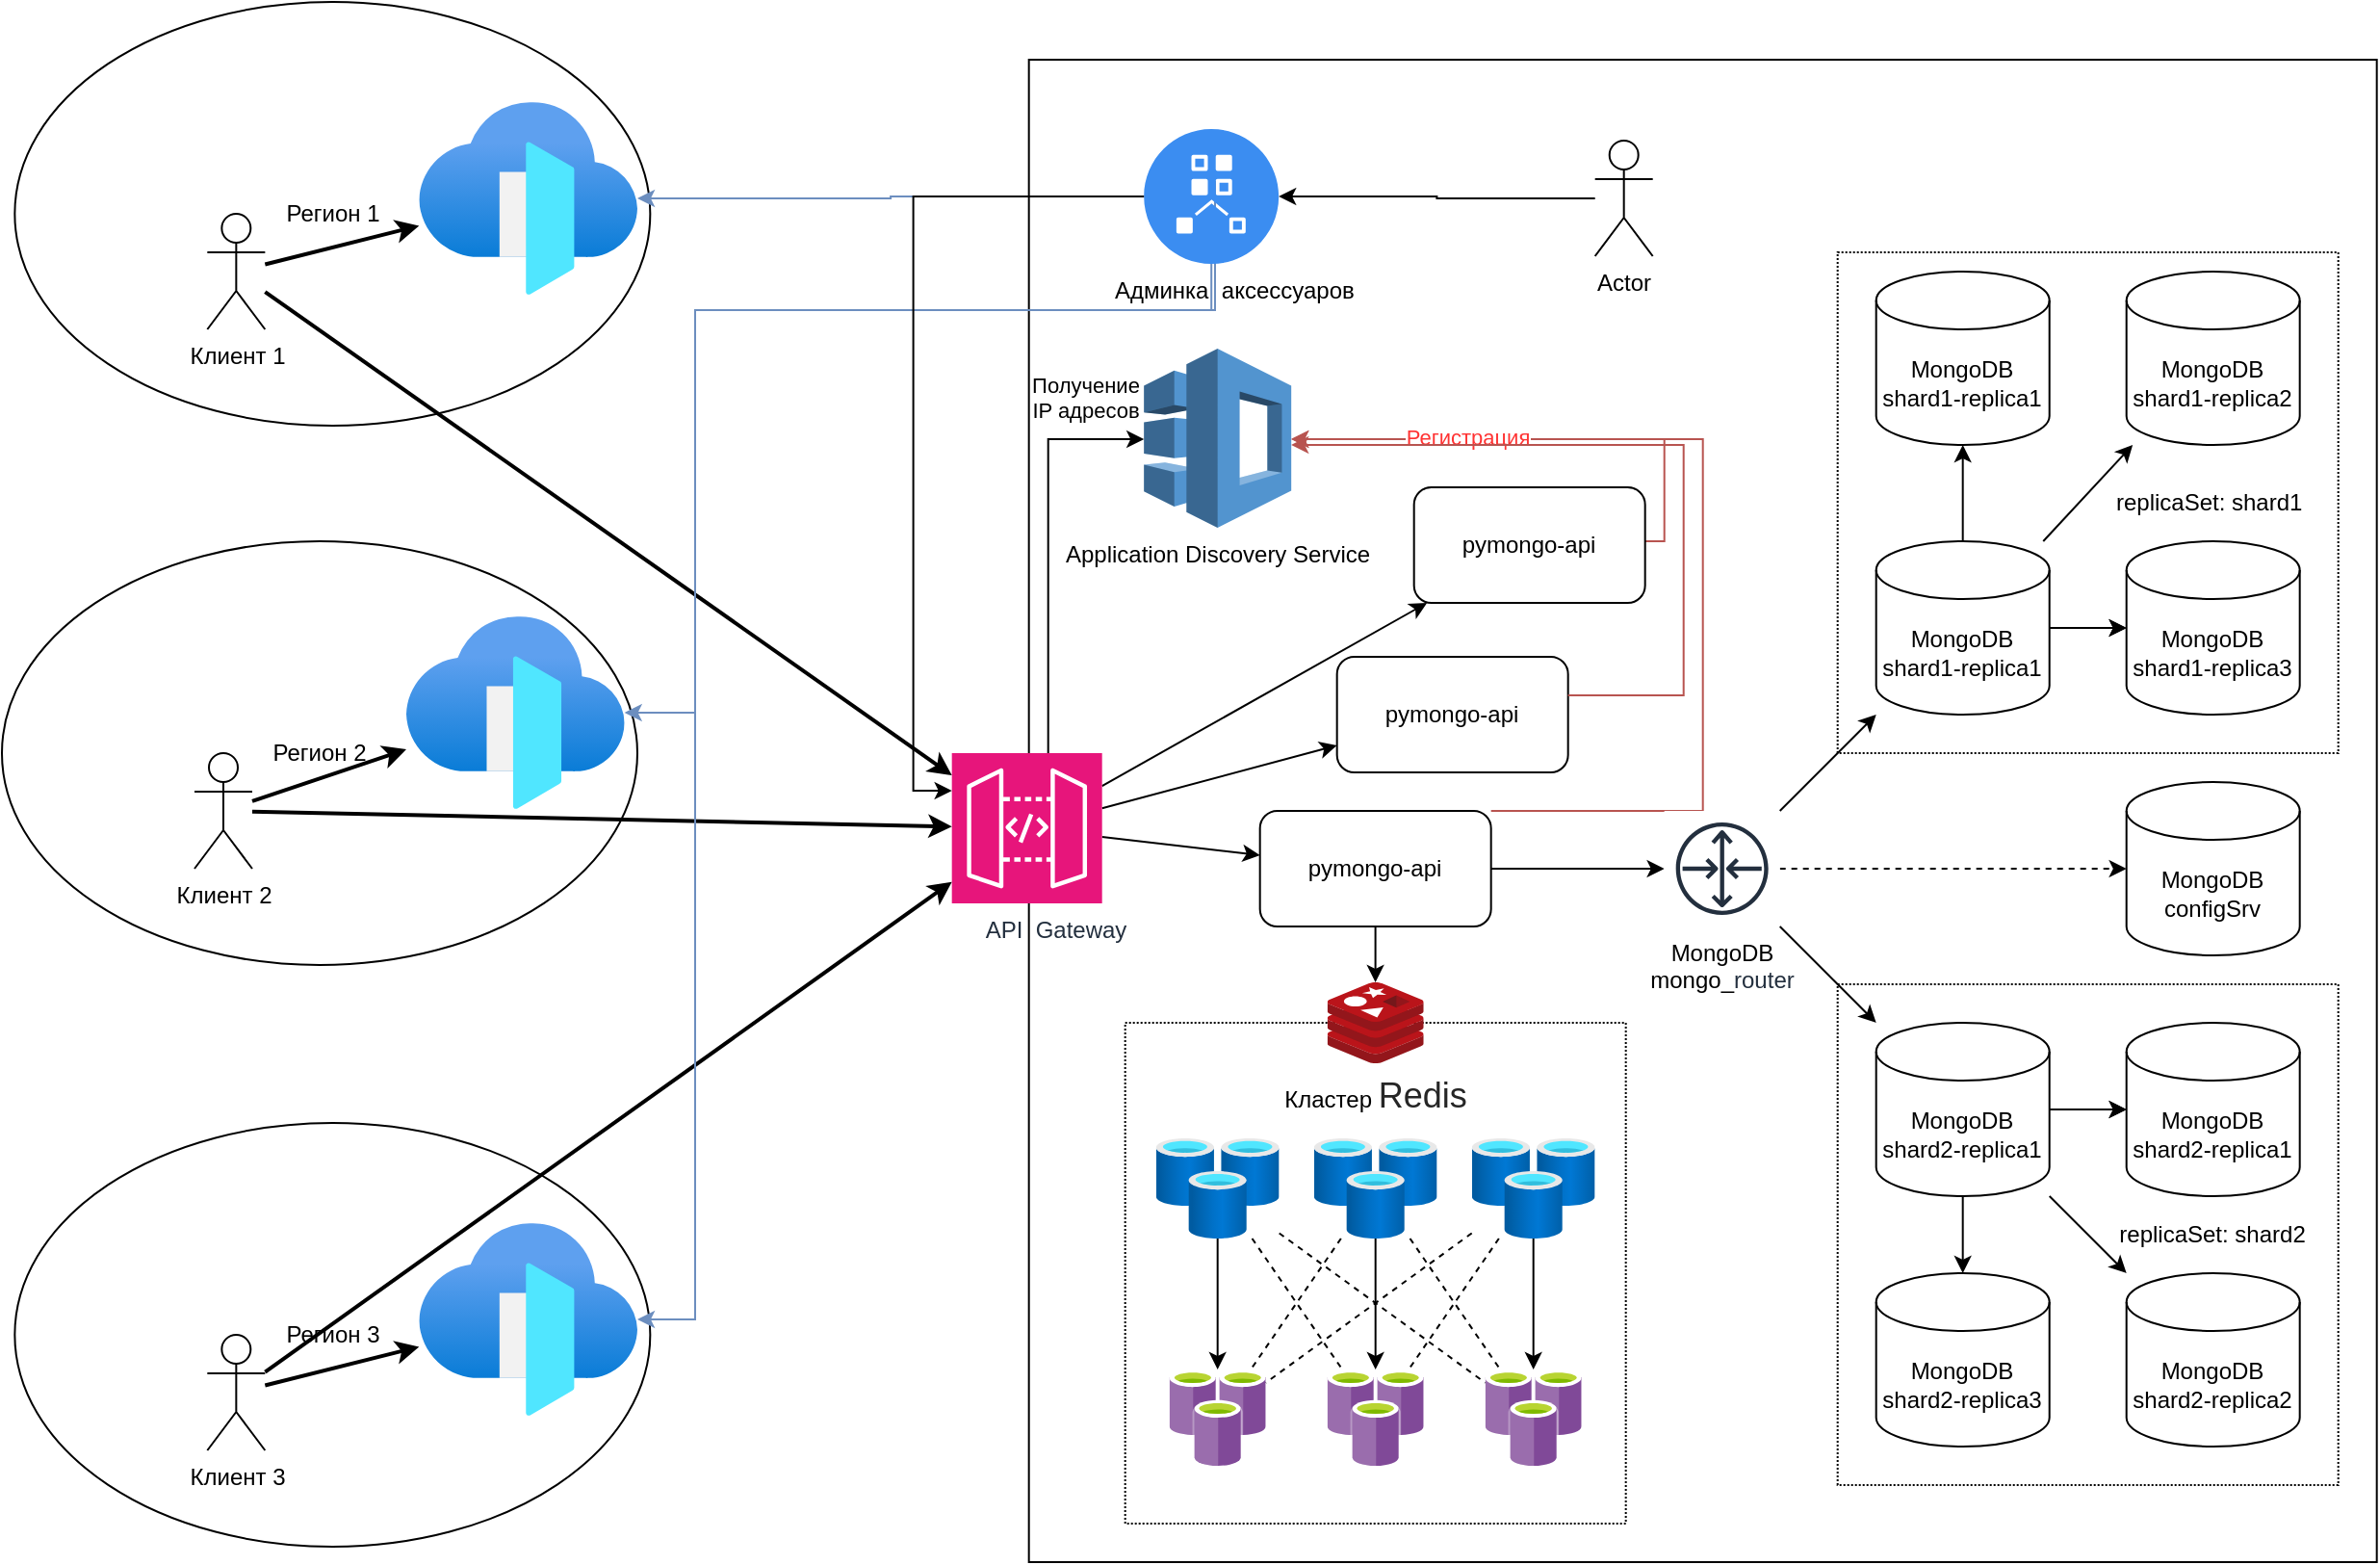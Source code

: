 <mxfile version="24.7.8">
  <diagram name="Page-1" id="-H_mtQnk-PTXWXPvYvuk">
    <mxGraphModel dx="1230" dy="838" grid="1" gridSize="10" guides="1" tooltips="1" connect="1" arrows="1" fold="1" page="1" pageScale="1" pageWidth="1169" pageHeight="827" math="0" shadow="0">
      <root>
        <mxCell id="0" />
        <mxCell id="1" parent="0" />
        <mxCell id="djKfjqGIl_k13WJXDvjV-73" value="Регион 1" style="ellipse;whiteSpace=wrap;html=1;fillColor=none;" vertex="1" parent="1">
          <mxGeometry x="6.67" width="330" height="220" as="geometry" />
        </mxCell>
        <mxCell id="djKfjqGIl_k13WJXDvjV-58" value="" style="rounded=0;whiteSpace=wrap;html=1;" vertex="1" parent="1">
          <mxGeometry x="533.34" y="30" width="700" height="780" as="geometry" />
        </mxCell>
        <mxCell id="djKfjqGIl_k13WJXDvjV-32" value="" style="whiteSpace=wrap;html=1;aspect=fixed;fillColor=none;dashed=1;dashPattern=1 1;" vertex="1" parent="1">
          <mxGeometry x="583.34" y="530" width="260" height="260" as="geometry" />
        </mxCell>
        <mxCell id="djKfjqGIl_k13WJXDvjV-12" value="&amp;nbsp; &amp;nbsp; &amp;nbsp; &amp;nbsp; &amp;nbsp; &amp;nbsp; &amp;nbsp; &amp;nbsp; &amp;nbsp; &amp;nbsp; &amp;nbsp; &amp;nbsp; &amp;nbsp; &amp;nbsp; &amp;nbsp; &amp;nbsp; &amp;nbsp; &amp;nbsp; &amp;nbsp; &amp;nbsp;replicaSet: shard2" style="whiteSpace=wrap;html=1;aspect=fixed;fillColor=none;dashed=1;dashPattern=1 1;" vertex="1" parent="1">
          <mxGeometry x="953.34" y="510" width="260" height="260" as="geometry" />
        </mxCell>
        <mxCell id="djKfjqGIl_k13WJXDvjV-11" value="&amp;nbsp; &amp;nbsp; &amp;nbsp; &amp;nbsp; &amp;nbsp; &amp;nbsp; &amp;nbsp; &amp;nbsp; &amp;nbsp; &amp;nbsp; &amp;nbsp; &amp;nbsp; &amp;nbsp; &amp;nbsp; &amp;nbsp; &amp;nbsp; &amp;nbsp; &amp;nbsp; &amp;nbsp; replicaSet: shard1" style="whiteSpace=wrap;html=1;aspect=fixed;fillColor=none;dashed=1;dashPattern=1 1;" vertex="1" parent="1">
          <mxGeometry x="953.34" y="130" width="260" height="260" as="geometry" />
        </mxCell>
        <mxCell id="djKfjqGIl_k13WJXDvjV-14" value="" style="edgeStyle=orthogonalEdgeStyle;rounded=0;orthogonalLoop=1;jettySize=auto;html=1;" edge="1" parent="1" source="zA23MoTUsTF4_91t8viU-2" target="djKfjqGIl_k13WJXDvjV-13">
          <mxGeometry relative="1" as="geometry" />
        </mxCell>
        <mxCell id="djKfjqGIl_k13WJXDvjV-16" value="" style="rounded=0;orthogonalLoop=1;jettySize=auto;html=1;" edge="1" parent="1" source="zA23MoTUsTF4_91t8viU-2" target="djKfjqGIl_k13WJXDvjV-15">
          <mxGeometry relative="1" as="geometry" />
        </mxCell>
        <mxCell id="djKfjqGIl_k13WJXDvjV-18" value="" style="edgeStyle=orthogonalEdgeStyle;rounded=0;orthogonalLoop=1;jettySize=auto;html=1;" edge="1" parent="1" source="zA23MoTUsTF4_91t8viU-2" target="djKfjqGIl_k13WJXDvjV-17">
          <mxGeometry relative="1" as="geometry" />
        </mxCell>
        <mxCell id="zA23MoTUsTF4_91t8viU-2" value="MongoDB&lt;br&gt;shard1-replica1" style="shape=cylinder3;whiteSpace=wrap;html=1;boundedLbl=1;backgroundOutline=1;size=15;" parent="1" vertex="1">
          <mxGeometry x="973.34" y="280" width="90" height="90" as="geometry" />
        </mxCell>
        <mxCell id="djKfjqGIl_k13WJXDvjV-31" value="" style="edgeStyle=orthogonalEdgeStyle;rounded=0;orthogonalLoop=1;jettySize=auto;html=1;" edge="1" parent="1" source="zA23MoTUsTF4_91t8viU-3" target="djKfjqGIl_k13WJXDvjV-30">
          <mxGeometry relative="1" as="geometry" />
        </mxCell>
        <mxCell id="djKfjqGIl_k13WJXDvjV-54" style="edgeStyle=orthogonalEdgeStyle;rounded=0;orthogonalLoop=1;jettySize=auto;html=1;fillColor=#f8cecc;strokeColor=#b85450;" edge="1" parent="1" source="zA23MoTUsTF4_91t8viU-3" target="djKfjqGIl_k13WJXDvjV-53">
          <mxGeometry relative="1" as="geometry">
            <Array as="points">
              <mxPoint x="883.34" y="420" />
              <mxPoint x="883.34" y="227" />
            </Array>
          </mxGeometry>
        </mxCell>
        <mxCell id="zA23MoTUsTF4_91t8viU-3" value="pymongo-api" style="rounded=1;whiteSpace=wrap;html=1;" parent="1" vertex="1">
          <mxGeometry x="653.34" y="420" width="120" height="60" as="geometry" />
        </mxCell>
        <mxCell id="zA23MoTUsTF4_91t8viU-4" style="edgeStyle=orthogonalEdgeStyle;rounded=0;orthogonalLoop=1;jettySize=auto;html=1;exitX=1;exitY=0.5;exitDx=0;exitDy=0;" parent="1" source="zA23MoTUsTF4_91t8viU-3" target="djKfjqGIl_k13WJXDvjV-2" edge="1">
          <mxGeometry relative="1" as="geometry" />
        </mxCell>
        <mxCell id="djKfjqGIl_k13WJXDvjV-5" value="" style="rounded=0;orthogonalLoop=1;jettySize=auto;html=1;" edge="1" parent="1" source="djKfjqGIl_k13WJXDvjV-2" target="zA23MoTUsTF4_91t8viU-2">
          <mxGeometry relative="1" as="geometry">
            <mxPoint x="893.34" y="340" as="targetPoint" />
          </mxGeometry>
        </mxCell>
        <mxCell id="djKfjqGIl_k13WJXDvjV-7" value="" style="rounded=0;orthogonalLoop=1;jettySize=auto;html=1;" edge="1" parent="1" source="djKfjqGIl_k13WJXDvjV-2" target="djKfjqGIl_k13WJXDvjV-3">
          <mxGeometry relative="1" as="geometry">
            <mxPoint x="893.34" y="560" as="targetPoint" />
          </mxGeometry>
        </mxCell>
        <mxCell id="djKfjqGIl_k13WJXDvjV-10" value="" style="edgeStyle=orthogonalEdgeStyle;rounded=0;orthogonalLoop=1;jettySize=auto;html=1;dashed=1;" edge="1" parent="1" source="djKfjqGIl_k13WJXDvjV-2" target="djKfjqGIl_k13WJXDvjV-8">
          <mxGeometry relative="1" as="geometry">
            <mxPoint x="973.34" y="450" as="targetPoint" />
          </mxGeometry>
        </mxCell>
        <mxCell id="djKfjqGIl_k13WJXDvjV-2" value="&lt;span style=&quot;color: rgb(0, 0, 0); text-wrap: wrap;&quot;&gt;MongoDB&lt;/span&gt;&lt;br style=&quot;color: rgb(0, 0, 0); text-wrap: wrap;&quot;&gt;&lt;span style=&quot;color: rgb(0, 0, 0); text-wrap: wrap;&quot;&gt;mongo_&lt;/span&gt;router" style="sketch=0;outlineConnect=0;fontColor=#232F3E;gradientColor=none;strokeColor=#232F3E;fillColor=#ffffff;dashed=0;verticalLabelPosition=bottom;verticalAlign=top;align=center;html=1;fontSize=12;fontStyle=0;aspect=fixed;shape=mxgraph.aws4.resourceIcon;resIcon=mxgraph.aws4.router;" vertex="1" parent="1">
          <mxGeometry x="863.34" y="420" width="60" height="60" as="geometry" />
        </mxCell>
        <mxCell id="djKfjqGIl_k13WJXDvjV-21" value="" style="edgeStyle=orthogonalEdgeStyle;rounded=0;orthogonalLoop=1;jettySize=auto;html=1;" edge="1" parent="1" source="djKfjqGIl_k13WJXDvjV-3" target="djKfjqGIl_k13WJXDvjV-20">
          <mxGeometry relative="1" as="geometry" />
        </mxCell>
        <mxCell id="djKfjqGIl_k13WJXDvjV-22" value="" style="edgeStyle=orthogonalEdgeStyle;rounded=0;orthogonalLoop=1;jettySize=auto;html=1;" edge="1" parent="1" source="djKfjqGIl_k13WJXDvjV-3" target="djKfjqGIl_k13WJXDvjV-20">
          <mxGeometry relative="1" as="geometry" />
        </mxCell>
        <mxCell id="djKfjqGIl_k13WJXDvjV-27" value="" style="edgeStyle=orthogonalEdgeStyle;rounded=0;orthogonalLoop=1;jettySize=auto;html=1;" edge="1" parent="1" source="djKfjqGIl_k13WJXDvjV-3" target="djKfjqGIl_k13WJXDvjV-26">
          <mxGeometry relative="1" as="geometry" />
        </mxCell>
        <mxCell id="djKfjqGIl_k13WJXDvjV-29" value="" style="rounded=0;orthogonalLoop=1;jettySize=auto;html=1;" edge="1" parent="1" source="djKfjqGIl_k13WJXDvjV-3" target="djKfjqGIl_k13WJXDvjV-23">
          <mxGeometry relative="1" as="geometry">
            <mxPoint x="1283.34" y="595" as="targetPoint" />
          </mxGeometry>
        </mxCell>
        <mxCell id="djKfjqGIl_k13WJXDvjV-3" value="MongoDB&lt;br&gt;shard2-replica1" style="shape=cylinder3;whiteSpace=wrap;html=1;boundedLbl=1;backgroundOutline=1;size=15;" vertex="1" parent="1">
          <mxGeometry x="973.34" y="530" width="90" height="90" as="geometry" />
        </mxCell>
        <mxCell id="djKfjqGIl_k13WJXDvjV-8" value="MongoDB&lt;br&gt;configSrv" style="shape=cylinder3;whiteSpace=wrap;html=1;boundedLbl=1;backgroundOutline=1;size=15;" vertex="1" parent="1">
          <mxGeometry x="1103.34" y="405" width="90" height="90" as="geometry" />
        </mxCell>
        <mxCell id="djKfjqGIl_k13WJXDvjV-13" value="MongoDB&lt;br&gt;shard1-replica1" style="shape=cylinder3;whiteSpace=wrap;html=1;boundedLbl=1;backgroundOutline=1;size=15;" vertex="1" parent="1">
          <mxGeometry x="973.34" y="140" width="90" height="90" as="geometry" />
        </mxCell>
        <mxCell id="djKfjqGIl_k13WJXDvjV-15" value="MongoDB&lt;br&gt;shard1-replica2" style="shape=cylinder3;whiteSpace=wrap;html=1;boundedLbl=1;backgroundOutline=1;size=15;" vertex="1" parent="1">
          <mxGeometry x="1103.34" y="140" width="90" height="90" as="geometry" />
        </mxCell>
        <mxCell id="djKfjqGIl_k13WJXDvjV-19" value="" style="edgeStyle=orthogonalEdgeStyle;rounded=0;orthogonalLoop=1;jettySize=auto;html=1;curved=1;" edge="1" parent="1" source="zA23MoTUsTF4_91t8viU-2" target="djKfjqGIl_k13WJXDvjV-17">
          <mxGeometry relative="1" as="geometry">
            <mxPoint x="1063.34" y="325" as="sourcePoint" />
            <mxPoint x="1148.34" y="230" as="targetPoint" />
          </mxGeometry>
        </mxCell>
        <mxCell id="djKfjqGIl_k13WJXDvjV-17" value="MongoDB&lt;br&gt;shard1-replica3" style="shape=cylinder3;whiteSpace=wrap;html=1;boundedLbl=1;backgroundOutline=1;size=15;" vertex="1" parent="1">
          <mxGeometry x="1103.34" y="280" width="90" height="90" as="geometry" />
        </mxCell>
        <mxCell id="djKfjqGIl_k13WJXDvjV-20" value="MongoDB&lt;br&gt;shard2-replica1" style="shape=cylinder3;whiteSpace=wrap;html=1;boundedLbl=1;backgroundOutline=1;size=15;" vertex="1" parent="1">
          <mxGeometry x="1103.34" y="530" width="90" height="90" as="geometry" />
        </mxCell>
        <mxCell id="djKfjqGIl_k13WJXDvjV-23" value="MongoDB&lt;br&gt;shard2-replica2" style="shape=cylinder3;whiteSpace=wrap;html=1;boundedLbl=1;backgroundOutline=1;size=15;" vertex="1" parent="1">
          <mxGeometry x="1103.34" y="660" width="90" height="90" as="geometry" />
        </mxCell>
        <mxCell id="djKfjqGIl_k13WJXDvjV-26" value="MongoDB&lt;br&gt;shard2-replica3" style="shape=cylinder3;whiteSpace=wrap;html=1;boundedLbl=1;backgroundOutline=1;size=15;" vertex="1" parent="1">
          <mxGeometry x="973.34" y="660" width="90" height="90" as="geometry" />
        </mxCell>
        <mxCell id="djKfjqGIl_k13WJXDvjV-30" value="Кластер&amp;nbsp;&lt;span style=&quot;color: rgba(0, 0, 0, 0.85); font-family: &amp;quot;YS Text&amp;quot;, Arial, Helvetica, sans-serif; font-size: 18px; text-align: start; white-space: pre-wrap;&quot;&gt;Redis&lt;/span&gt;" style="image;sketch=0;aspect=fixed;html=1;points=[];align=center;fontSize=12;image=img/lib/mscae/Cache_Redis_Product.svg;" vertex="1" parent="1">
          <mxGeometry x="688.34" y="509" width="50" height="42" as="geometry" />
        </mxCell>
        <mxCell id="djKfjqGIl_k13WJXDvjV-40" value="" style="edgeStyle=orthogonalEdgeStyle;rounded=0;orthogonalLoop=1;jettySize=auto;html=1;" edge="1" parent="1" source="djKfjqGIl_k13WJXDvjV-33" target="djKfjqGIl_k13WJXDvjV-36">
          <mxGeometry relative="1" as="geometry" />
        </mxCell>
        <mxCell id="djKfjqGIl_k13WJXDvjV-44" style="rounded=0;orthogonalLoop=1;jettySize=auto;html=1;dashed=1;endArrow=none;endFill=0;" edge="1" parent="1" source="djKfjqGIl_k13WJXDvjV-33" target="djKfjqGIl_k13WJXDvjV-38">
          <mxGeometry relative="1" as="geometry" />
        </mxCell>
        <mxCell id="djKfjqGIl_k13WJXDvjV-47" style="rounded=0;orthogonalLoop=1;jettySize=auto;html=1;endArrow=none;endFill=0;dashed=1;" edge="1" parent="1" source="djKfjqGIl_k13WJXDvjV-33" target="djKfjqGIl_k13WJXDvjV-37">
          <mxGeometry relative="1" as="geometry" />
        </mxCell>
        <mxCell id="djKfjqGIl_k13WJXDvjV-33" value="" style="image;aspect=fixed;html=1;points=[];align=center;fontSize=12;image=img/lib/azure2/databases/Cache_Redis.svg;" vertex="1" parent="1">
          <mxGeometry x="599.34" y="590" width="64" height="52" as="geometry" />
        </mxCell>
        <mxCell id="djKfjqGIl_k13WJXDvjV-41" value="" style="edgeStyle=orthogonalEdgeStyle;rounded=0;orthogonalLoop=1;jettySize=auto;html=1;" edge="1" parent="1" source="djKfjqGIl_k13WJXDvjV-34" target="djKfjqGIl_k13WJXDvjV-37">
          <mxGeometry relative="1" as="geometry" />
        </mxCell>
        <mxCell id="djKfjqGIl_k13WJXDvjV-45" style="rounded=0;orthogonalLoop=1;jettySize=auto;html=1;dashed=1;endArrow=none;endFill=0;" edge="1" parent="1" source="djKfjqGIl_k13WJXDvjV-34" target="djKfjqGIl_k13WJXDvjV-36">
          <mxGeometry relative="1" as="geometry" />
        </mxCell>
        <mxCell id="djKfjqGIl_k13WJXDvjV-46" style="rounded=0;orthogonalLoop=1;jettySize=auto;html=1;endArrow=none;endFill=0;dashed=1;" edge="1" parent="1" source="djKfjqGIl_k13WJXDvjV-34" target="djKfjqGIl_k13WJXDvjV-38">
          <mxGeometry relative="1" as="geometry" />
        </mxCell>
        <mxCell id="djKfjqGIl_k13WJXDvjV-34" value="" style="image;aspect=fixed;html=1;points=[];align=center;fontSize=12;image=img/lib/azure2/databases/Cache_Redis.svg;" vertex="1" parent="1">
          <mxGeometry x="681.34" y="590" width="64" height="52" as="geometry" />
        </mxCell>
        <mxCell id="djKfjqGIl_k13WJXDvjV-42" value="" style="edgeStyle=orthogonalEdgeStyle;rounded=0;orthogonalLoop=1;jettySize=auto;html=1;" edge="1" parent="1" source="djKfjqGIl_k13WJXDvjV-35" target="djKfjqGIl_k13WJXDvjV-38">
          <mxGeometry relative="1" as="geometry" />
        </mxCell>
        <mxCell id="djKfjqGIl_k13WJXDvjV-43" value="" style="rounded=0;orthogonalLoop=1;jettySize=auto;html=1;endArrow=none;endFill=0;dashed=1;" edge="1" parent="1" source="djKfjqGIl_k13WJXDvjV-35" target="djKfjqGIl_k13WJXDvjV-36">
          <mxGeometry relative="1" as="geometry" />
        </mxCell>
        <mxCell id="djKfjqGIl_k13WJXDvjV-48" style="rounded=0;orthogonalLoop=1;jettySize=auto;html=1;dashed=1;endArrow=none;endFill=0;" edge="1" parent="1" source="djKfjqGIl_k13WJXDvjV-35" target="djKfjqGIl_k13WJXDvjV-37">
          <mxGeometry relative="1" as="geometry" />
        </mxCell>
        <mxCell id="djKfjqGIl_k13WJXDvjV-35" value="" style="image;aspect=fixed;html=1;points=[];align=center;fontSize=12;image=img/lib/azure2/databases/Cache_Redis.svg;" vertex="1" parent="1">
          <mxGeometry x="763.34" y="590" width="64" height="52" as="geometry" />
        </mxCell>
        <mxCell id="djKfjqGIl_k13WJXDvjV-36" value="" style="image;sketch=0;aspect=fixed;html=1;points=[];align=center;fontSize=12;image=img/lib/mscae/Azure_Cache_for_Redis.svg;" vertex="1" parent="1">
          <mxGeometry x="606.34" y="710" width="50" height="50" as="geometry" />
        </mxCell>
        <mxCell id="djKfjqGIl_k13WJXDvjV-37" value="" style="image;sketch=0;aspect=fixed;html=1;points=[];align=center;fontSize=12;image=img/lib/mscae/Azure_Cache_for_Redis.svg;" vertex="1" parent="1">
          <mxGeometry x="688.34" y="710" width="50" height="50" as="geometry" />
        </mxCell>
        <mxCell id="djKfjqGIl_k13WJXDvjV-38" value="" style="image;sketch=0;aspect=fixed;html=1;points=[];align=center;fontSize=12;image=img/lib/mscae/Azure_Cache_for_Redis.svg;" vertex="1" parent="1">
          <mxGeometry x="770.34" y="710" width="50" height="50" as="geometry" />
        </mxCell>
        <mxCell id="djKfjqGIl_k13WJXDvjV-51" value="pymongo-api" style="rounded=1;whiteSpace=wrap;html=1;" vertex="1" parent="1">
          <mxGeometry x="693.34" y="340" width="120" height="60" as="geometry" />
        </mxCell>
        <mxCell id="djKfjqGIl_k13WJXDvjV-56" style="edgeStyle=orthogonalEdgeStyle;rounded=0;orthogonalLoop=1;jettySize=auto;html=1;fillColor=#f8cecc;strokeColor=#b85450;" edge="1" parent="1" source="djKfjqGIl_k13WJXDvjV-52" target="djKfjqGIl_k13WJXDvjV-53">
          <mxGeometry relative="1" as="geometry">
            <Array as="points">
              <mxPoint x="863.34" y="280" />
              <mxPoint x="863.34" y="227" />
            </Array>
          </mxGeometry>
        </mxCell>
        <mxCell id="djKfjqGIl_k13WJXDvjV-57" value="&lt;font color=&quot;#ff3333&quot;&gt;Регистрация&lt;/font&gt;" style="edgeLabel;html=1;align=center;verticalAlign=middle;resizable=0;points=[];" vertex="1" connectable="0" parent="djKfjqGIl_k13WJXDvjV-56">
          <mxGeometry x="0.29" y="-1" relative="1" as="geometry">
            <mxPoint as="offset" />
          </mxGeometry>
        </mxCell>
        <mxCell id="djKfjqGIl_k13WJXDvjV-52" value="pymongo-api" style="rounded=1;whiteSpace=wrap;html=1;" vertex="1" parent="1">
          <mxGeometry x="733.34" y="252" width="120" height="60" as="geometry" />
        </mxCell>
        <mxCell id="djKfjqGIl_k13WJXDvjV-53" value="Application Discovery Service" style="outlineConnect=0;dashed=0;verticalLabelPosition=bottom;verticalAlign=top;align=center;html=1;shape=mxgraph.aws3.application_discovery_service;fillColor=#5294CF;gradientColor=none;" vertex="1" parent="1">
          <mxGeometry x="593.09" y="180" width="76.5" height="93" as="geometry" />
        </mxCell>
        <mxCell id="djKfjqGIl_k13WJXDvjV-55" style="rounded=0;orthogonalLoop=1;jettySize=auto;html=1;edgeStyle=orthogonalEdgeStyle;fillColor=#f8cecc;strokeColor=#b85450;" edge="1" parent="1" source="djKfjqGIl_k13WJXDvjV-51" target="djKfjqGIl_k13WJXDvjV-53">
          <mxGeometry relative="1" as="geometry">
            <mxPoint x="689.34" y="210" as="targetPoint" />
            <Array as="points">
              <mxPoint x="873.34" y="360" />
              <mxPoint x="873.34" y="230" />
            </Array>
          </mxGeometry>
        </mxCell>
        <mxCell id="djKfjqGIl_k13WJXDvjV-60" style="edgeStyle=orthogonalEdgeStyle;rounded=0;orthogonalLoop=1;jettySize=auto;html=1;" edge="1" parent="1" source="djKfjqGIl_k13WJXDvjV-59" target="djKfjqGIl_k13WJXDvjV-53">
          <mxGeometry relative="1" as="geometry">
            <Array as="points">
              <mxPoint x="543.34" y="227" />
            </Array>
          </mxGeometry>
        </mxCell>
        <mxCell id="djKfjqGIl_k13WJXDvjV-63" style="rounded=0;orthogonalLoop=1;jettySize=auto;html=1;" edge="1" parent="1" source="djKfjqGIl_k13WJXDvjV-59" target="zA23MoTUsTF4_91t8viU-3">
          <mxGeometry relative="1" as="geometry" />
        </mxCell>
        <mxCell id="djKfjqGIl_k13WJXDvjV-64" style="rounded=0;orthogonalLoop=1;jettySize=auto;html=1;" edge="1" parent="1" source="djKfjqGIl_k13WJXDvjV-59" target="djKfjqGIl_k13WJXDvjV-51">
          <mxGeometry relative="1" as="geometry" />
        </mxCell>
        <mxCell id="djKfjqGIl_k13WJXDvjV-65" style="rounded=0;orthogonalLoop=1;jettySize=auto;html=1;" edge="1" parent="1" source="djKfjqGIl_k13WJXDvjV-59" target="djKfjqGIl_k13WJXDvjV-52">
          <mxGeometry relative="1" as="geometry" />
        </mxCell>
        <mxCell id="djKfjqGIl_k13WJXDvjV-59" value="&amp;nbsp; &amp;nbsp; &amp;nbsp; &amp;nbsp; &amp;nbsp;API&amp;nbsp; Gateway" style="sketch=0;points=[[0,0,0],[0.25,0,0],[0.5,0,0],[0.75,0,0],[1,0,0],[0,1,0],[0.25,1,0],[0.5,1,0],[0.75,1,0],[1,1,0],[0,0.25,0],[0,0.5,0],[0,0.75,0],[1,0.25,0],[1,0.5,0],[1,0.75,0]];outlineConnect=0;fontColor=#232F3E;fillColor=#E7157B;strokeColor=#ffffff;dashed=0;verticalLabelPosition=bottom;verticalAlign=top;align=center;html=1;fontSize=12;fontStyle=0;aspect=fixed;shape=mxgraph.aws4.resourceIcon;resIcon=mxgraph.aws4.api_gateway;" vertex="1" parent="1">
          <mxGeometry x="493.34" y="390" width="78" height="78" as="geometry" />
        </mxCell>
        <mxCell id="djKfjqGIl_k13WJXDvjV-62" value="&lt;span style=&quot;font-size: 11px; text-wrap: nowrap; background-color: rgb(255, 255, 255);&quot;&gt;Получение&lt;/span&gt;&lt;br style=&quot;font-size: 11px; text-wrap: nowrap;&quot;&gt;&lt;div style=&quot;font-size: 11px; text-wrap: nowrap;&quot;&gt;IP адресов&lt;/div&gt;" style="text;html=1;align=center;verticalAlign=middle;whiteSpace=wrap;rounded=0;" vertex="1" parent="1">
          <mxGeometry x="533.34" y="190" width="60" height="30" as="geometry" />
        </mxCell>
        <mxCell id="djKfjqGIl_k13WJXDvjV-67" style="rounded=0;orthogonalLoop=1;jettySize=auto;html=1;strokeWidth=2;" edge="1" parent="1" source="djKfjqGIl_k13WJXDvjV-66" target="djKfjqGIl_k13WJXDvjV-59">
          <mxGeometry relative="1" as="geometry" />
        </mxCell>
        <mxCell id="djKfjqGIl_k13WJXDvjV-74" style="rounded=0;orthogonalLoop=1;jettySize=auto;html=1;strokeWidth=2;" edge="1" parent="1" source="djKfjqGIl_k13WJXDvjV-66" target="djKfjqGIl_k13WJXDvjV-70">
          <mxGeometry relative="1" as="geometry" />
        </mxCell>
        <mxCell id="djKfjqGIl_k13WJXDvjV-66" value="Клиент 1" style="shape=umlActor;verticalLabelPosition=bottom;verticalAlign=top;html=1;outlineConnect=0;" vertex="1" parent="1">
          <mxGeometry x="106.67" y="110" width="30" height="60" as="geometry" />
        </mxCell>
        <mxCell id="djKfjqGIl_k13WJXDvjV-70" value="" style="image;aspect=fixed;html=1;points=[];align=center;fontSize=12;image=img/lib/azure2/networking/Front_Doors.svg;" vertex="1" parent="1">
          <mxGeometry x="216.67" y="52" width="113.33" height="100" as="geometry" />
        </mxCell>
        <mxCell id="djKfjqGIl_k13WJXDvjV-75" value="Регион 2" style="ellipse;whiteSpace=wrap;html=1;fillColor=none;" vertex="1" parent="1">
          <mxGeometry y="280" width="330" height="220" as="geometry" />
        </mxCell>
        <mxCell id="djKfjqGIl_k13WJXDvjV-76" style="rounded=0;orthogonalLoop=1;jettySize=auto;html=1;strokeWidth=2;" edge="1" parent="1" source="djKfjqGIl_k13WJXDvjV-77" target="djKfjqGIl_k13WJXDvjV-78">
          <mxGeometry relative="1" as="geometry" />
        </mxCell>
        <mxCell id="djKfjqGIl_k13WJXDvjV-86" style="rounded=0;orthogonalLoop=1;jettySize=auto;html=1;strokeWidth=2;" edge="1" parent="1" source="djKfjqGIl_k13WJXDvjV-77" target="djKfjqGIl_k13WJXDvjV-59">
          <mxGeometry relative="1" as="geometry" />
        </mxCell>
        <mxCell id="djKfjqGIl_k13WJXDvjV-77" value="Клиент 2" style="shape=umlActor;verticalLabelPosition=bottom;verticalAlign=top;html=1;outlineConnect=0;" vertex="1" parent="1">
          <mxGeometry x="100.0" y="390" width="30" height="60" as="geometry" />
        </mxCell>
        <mxCell id="djKfjqGIl_k13WJXDvjV-78" value="" style="image;aspect=fixed;html=1;points=[];align=center;fontSize=12;image=img/lib/azure2/networking/Front_Doors.svg;" vertex="1" parent="1">
          <mxGeometry x="210.0" y="319" width="113.33" height="100" as="geometry" />
        </mxCell>
        <mxCell id="djKfjqGIl_k13WJXDvjV-80" value="Регион 3" style="ellipse;whiteSpace=wrap;html=1;fillColor=none;" vertex="1" parent="1">
          <mxGeometry x="6.67" y="582" width="330" height="220" as="geometry" />
        </mxCell>
        <mxCell id="djKfjqGIl_k13WJXDvjV-81" style="rounded=0;orthogonalLoop=1;jettySize=auto;html=1;strokeWidth=2;" edge="1" parent="1" source="djKfjqGIl_k13WJXDvjV-82" target="djKfjqGIl_k13WJXDvjV-83">
          <mxGeometry relative="1" as="geometry" />
        </mxCell>
        <mxCell id="djKfjqGIl_k13WJXDvjV-85" style="rounded=0;orthogonalLoop=1;jettySize=auto;html=1;strokeWidth=2;" edge="1" parent="1" source="djKfjqGIl_k13WJXDvjV-82" target="djKfjqGIl_k13WJXDvjV-59">
          <mxGeometry relative="1" as="geometry" />
        </mxCell>
        <mxCell id="djKfjqGIl_k13WJXDvjV-82" value="Клиент 3" style="shape=umlActor;verticalLabelPosition=bottom;verticalAlign=top;html=1;outlineConnect=0;" vertex="1" parent="1">
          <mxGeometry x="106.67" y="692" width="30" height="60" as="geometry" />
        </mxCell>
        <mxCell id="djKfjqGIl_k13WJXDvjV-83" value="" style="image;aspect=fixed;html=1;points=[];align=center;fontSize=12;image=img/lib/azure2/networking/Front_Doors.svg;" vertex="1" parent="1">
          <mxGeometry x="216.67" y="634" width="113.33" height="100" as="geometry" />
        </mxCell>
        <mxCell id="djKfjqGIl_k13WJXDvjV-92" style="edgeStyle=orthogonalEdgeStyle;rounded=0;orthogonalLoop=1;jettySize=auto;html=1;fillColor=#dae8fc;strokeColor=#6c8ebf;" edge="1" parent="1" source="djKfjqGIl_k13WJXDvjV-90" target="djKfjqGIl_k13WJXDvjV-70">
          <mxGeometry relative="1" as="geometry" />
        </mxCell>
        <mxCell id="djKfjqGIl_k13WJXDvjV-93" style="edgeStyle=orthogonalEdgeStyle;rounded=0;orthogonalLoop=1;jettySize=auto;html=1;exitX=0.502;exitY=0.389;exitDx=0;exitDy=0;exitPerimeter=0;fillColor=#dae8fc;strokeColor=#6c8ebf;" edge="1" parent="1" source="djKfjqGIl_k13WJXDvjV-90" target="djKfjqGIl_k13WJXDvjV-78">
          <mxGeometry relative="1" as="geometry">
            <mxPoint x="721.12" y="122" as="sourcePoint" />
            <mxPoint x="360" y="319" as="targetPoint" />
            <Array as="points">
              <mxPoint x="630" y="93" />
              <mxPoint x="630" y="160" />
              <mxPoint x="360" y="160" />
              <mxPoint x="360" y="369" />
            </Array>
          </mxGeometry>
        </mxCell>
        <mxCell id="djKfjqGIl_k13WJXDvjV-94" style="edgeStyle=orthogonalEdgeStyle;rounded=0;orthogonalLoop=1;jettySize=auto;html=1;fillColor=#dae8fc;strokeColor=#6c8ebf;" edge="1" parent="1" source="djKfjqGIl_k13WJXDvjV-90" target="djKfjqGIl_k13WJXDvjV-83">
          <mxGeometry relative="1" as="geometry">
            <Array as="points">
              <mxPoint x="628" y="160" />
              <mxPoint x="360" y="160" />
              <mxPoint x="360" y="684" />
            </Array>
          </mxGeometry>
        </mxCell>
        <mxCell id="djKfjqGIl_k13WJXDvjV-90" value="&amp;nbsp; &amp;nbsp; &amp;nbsp; &amp;nbsp;Админка&amp;nbsp; аксессуаров" style="sketch=0;html=1;aspect=fixed;strokeColor=none;shadow=0;fillColor=#3B8DF1;verticalAlign=top;labelPosition=center;verticalLabelPosition=bottom;shape=mxgraph.gcp2.admin_connected" vertex="1" parent="1">
          <mxGeometry x="593.09" y="66" width="70" height="70" as="geometry" />
        </mxCell>
        <mxCell id="djKfjqGIl_k13WJXDvjV-97" style="edgeStyle=orthogonalEdgeStyle;rounded=0;orthogonalLoop=1;jettySize=auto;html=1;" edge="1" parent="1" source="djKfjqGIl_k13WJXDvjV-95" target="djKfjqGIl_k13WJXDvjV-90">
          <mxGeometry relative="1" as="geometry" />
        </mxCell>
        <mxCell id="djKfjqGIl_k13WJXDvjV-95" value="Actor" style="shape=umlActor;verticalLabelPosition=bottom;verticalAlign=top;html=1;outlineConnect=0;" vertex="1" parent="1">
          <mxGeometry x="827.34" y="72" width="30" height="60" as="geometry" />
        </mxCell>
        <mxCell id="djKfjqGIl_k13WJXDvjV-98" style="edgeStyle=orthogonalEdgeStyle;rounded=0;orthogonalLoop=1;jettySize=auto;html=1;entryX=0;entryY=0.25;entryDx=0;entryDy=0;entryPerimeter=0;" edge="1" parent="1" source="djKfjqGIl_k13WJXDvjV-90" target="djKfjqGIl_k13WJXDvjV-59">
          <mxGeometry relative="1" as="geometry" />
        </mxCell>
      </root>
    </mxGraphModel>
  </diagram>
</mxfile>
